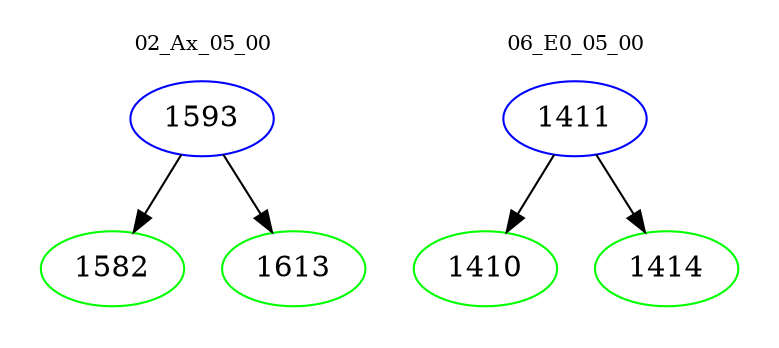 digraph{
subgraph cluster_0 {
color = white
label = "02_Ax_05_00";
fontsize=10;
T0_1593 [label="1593", color="blue"]
T0_1593 -> T0_1582 [color="black"]
T0_1582 [label="1582", color="green"]
T0_1593 -> T0_1613 [color="black"]
T0_1613 [label="1613", color="green"]
}
subgraph cluster_1 {
color = white
label = "06_E0_05_00";
fontsize=10;
T1_1411 [label="1411", color="blue"]
T1_1411 -> T1_1410 [color="black"]
T1_1410 [label="1410", color="green"]
T1_1411 -> T1_1414 [color="black"]
T1_1414 [label="1414", color="green"]
}
}
